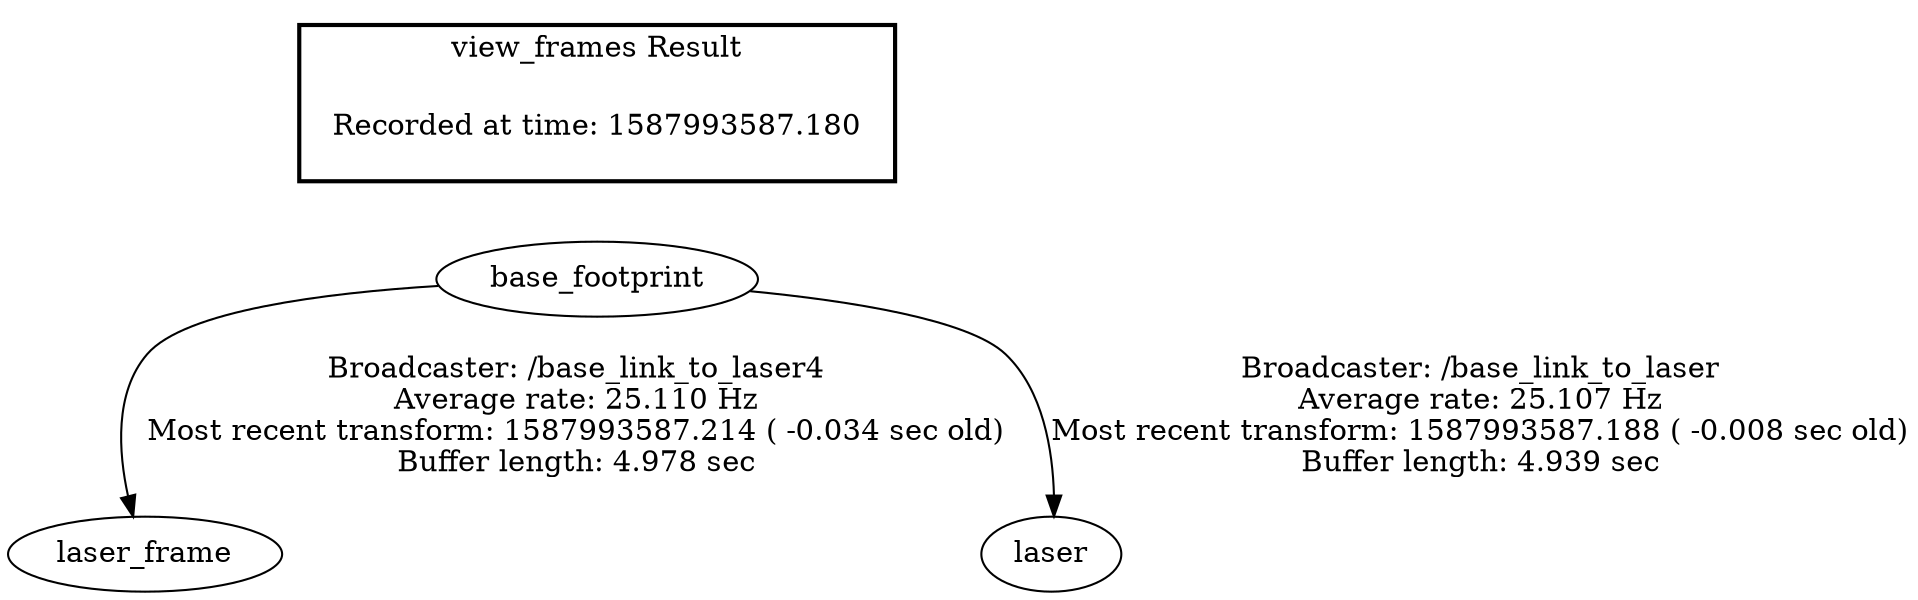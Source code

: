 digraph G {
"base_footprint" -> "laser_frame"[label="Broadcaster: /base_link_to_laser4\nAverage rate: 25.110 Hz\nMost recent transform: 1587993587.214 ( -0.034 sec old)\nBuffer length: 4.978 sec\n"];
"base_footprint" -> "laser"[label="Broadcaster: /base_link_to_laser\nAverage rate: 25.107 Hz\nMost recent transform: 1587993587.188 ( -0.008 sec old)\nBuffer length: 4.939 sec\n"];
edge [style=invis];
 subgraph cluster_legend { style=bold; color=black; label ="view_frames Result";
"Recorded at time: 1587993587.180"[ shape=plaintext ] ;
 }->"base_footprint";
}